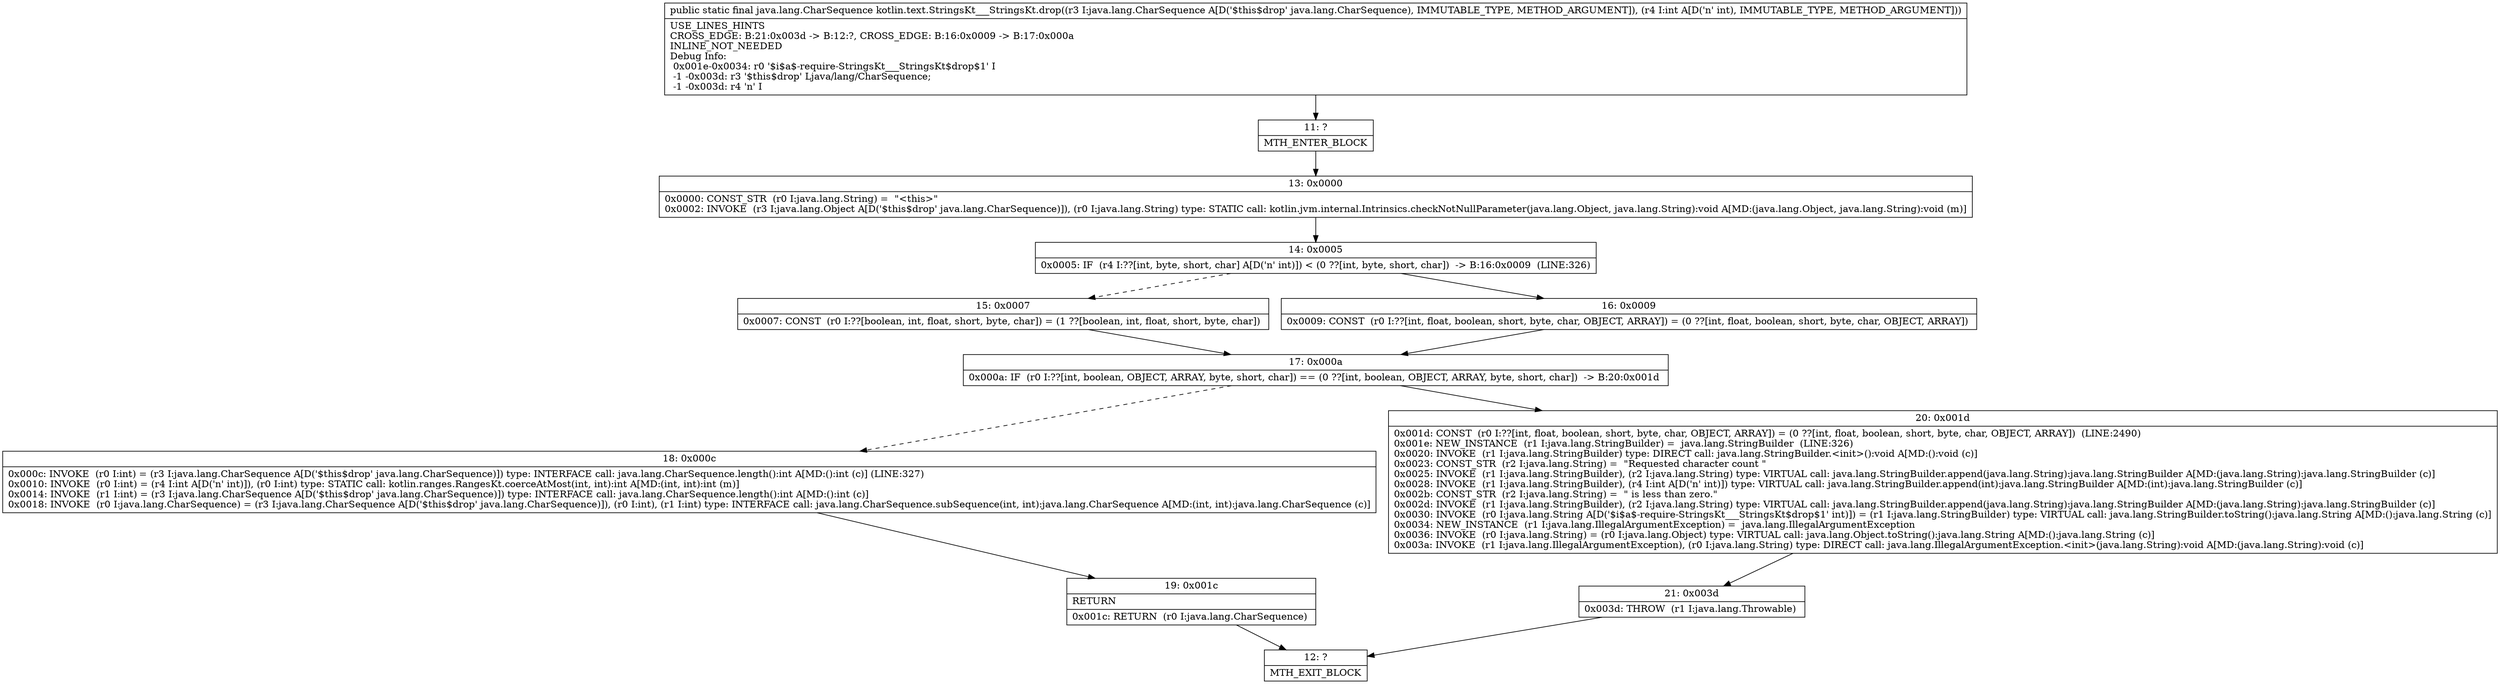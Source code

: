 digraph "CFG forkotlin.text.StringsKt___StringsKt.drop(Ljava\/lang\/CharSequence;I)Ljava\/lang\/CharSequence;" {
Node_11 [shape=record,label="{11\:\ ?|MTH_ENTER_BLOCK\l}"];
Node_13 [shape=record,label="{13\:\ 0x0000|0x0000: CONST_STR  (r0 I:java.lang.String) =  \"\<this\>\" \l0x0002: INVOKE  (r3 I:java.lang.Object A[D('$this$drop' java.lang.CharSequence)]), (r0 I:java.lang.String) type: STATIC call: kotlin.jvm.internal.Intrinsics.checkNotNullParameter(java.lang.Object, java.lang.String):void A[MD:(java.lang.Object, java.lang.String):void (m)]\l}"];
Node_14 [shape=record,label="{14\:\ 0x0005|0x0005: IF  (r4 I:??[int, byte, short, char] A[D('n' int)]) \< (0 ??[int, byte, short, char])  \-\> B:16:0x0009  (LINE:326)\l}"];
Node_15 [shape=record,label="{15\:\ 0x0007|0x0007: CONST  (r0 I:??[boolean, int, float, short, byte, char]) = (1 ??[boolean, int, float, short, byte, char]) \l}"];
Node_17 [shape=record,label="{17\:\ 0x000a|0x000a: IF  (r0 I:??[int, boolean, OBJECT, ARRAY, byte, short, char]) == (0 ??[int, boolean, OBJECT, ARRAY, byte, short, char])  \-\> B:20:0x001d \l}"];
Node_18 [shape=record,label="{18\:\ 0x000c|0x000c: INVOKE  (r0 I:int) = (r3 I:java.lang.CharSequence A[D('$this$drop' java.lang.CharSequence)]) type: INTERFACE call: java.lang.CharSequence.length():int A[MD:():int (c)] (LINE:327)\l0x0010: INVOKE  (r0 I:int) = (r4 I:int A[D('n' int)]), (r0 I:int) type: STATIC call: kotlin.ranges.RangesKt.coerceAtMost(int, int):int A[MD:(int, int):int (m)]\l0x0014: INVOKE  (r1 I:int) = (r3 I:java.lang.CharSequence A[D('$this$drop' java.lang.CharSequence)]) type: INTERFACE call: java.lang.CharSequence.length():int A[MD:():int (c)]\l0x0018: INVOKE  (r0 I:java.lang.CharSequence) = (r3 I:java.lang.CharSequence A[D('$this$drop' java.lang.CharSequence)]), (r0 I:int), (r1 I:int) type: INTERFACE call: java.lang.CharSequence.subSequence(int, int):java.lang.CharSequence A[MD:(int, int):java.lang.CharSequence (c)]\l}"];
Node_19 [shape=record,label="{19\:\ 0x001c|RETURN\l|0x001c: RETURN  (r0 I:java.lang.CharSequence) \l}"];
Node_12 [shape=record,label="{12\:\ ?|MTH_EXIT_BLOCK\l}"];
Node_20 [shape=record,label="{20\:\ 0x001d|0x001d: CONST  (r0 I:??[int, float, boolean, short, byte, char, OBJECT, ARRAY]) = (0 ??[int, float, boolean, short, byte, char, OBJECT, ARRAY])  (LINE:2490)\l0x001e: NEW_INSTANCE  (r1 I:java.lang.StringBuilder) =  java.lang.StringBuilder  (LINE:326)\l0x0020: INVOKE  (r1 I:java.lang.StringBuilder) type: DIRECT call: java.lang.StringBuilder.\<init\>():void A[MD:():void (c)]\l0x0023: CONST_STR  (r2 I:java.lang.String) =  \"Requested character count \" \l0x0025: INVOKE  (r1 I:java.lang.StringBuilder), (r2 I:java.lang.String) type: VIRTUAL call: java.lang.StringBuilder.append(java.lang.String):java.lang.StringBuilder A[MD:(java.lang.String):java.lang.StringBuilder (c)]\l0x0028: INVOKE  (r1 I:java.lang.StringBuilder), (r4 I:int A[D('n' int)]) type: VIRTUAL call: java.lang.StringBuilder.append(int):java.lang.StringBuilder A[MD:(int):java.lang.StringBuilder (c)]\l0x002b: CONST_STR  (r2 I:java.lang.String) =  \" is less than zero.\" \l0x002d: INVOKE  (r1 I:java.lang.StringBuilder), (r2 I:java.lang.String) type: VIRTUAL call: java.lang.StringBuilder.append(java.lang.String):java.lang.StringBuilder A[MD:(java.lang.String):java.lang.StringBuilder (c)]\l0x0030: INVOKE  (r0 I:java.lang.String A[D('$i$a$\-require\-StringsKt___StringsKt$drop$1' int)]) = (r1 I:java.lang.StringBuilder) type: VIRTUAL call: java.lang.StringBuilder.toString():java.lang.String A[MD:():java.lang.String (c)]\l0x0034: NEW_INSTANCE  (r1 I:java.lang.IllegalArgumentException) =  java.lang.IllegalArgumentException \l0x0036: INVOKE  (r0 I:java.lang.String) = (r0 I:java.lang.Object) type: VIRTUAL call: java.lang.Object.toString():java.lang.String A[MD:():java.lang.String (c)]\l0x003a: INVOKE  (r1 I:java.lang.IllegalArgumentException), (r0 I:java.lang.String) type: DIRECT call: java.lang.IllegalArgumentException.\<init\>(java.lang.String):void A[MD:(java.lang.String):void (c)]\l}"];
Node_21 [shape=record,label="{21\:\ 0x003d|0x003d: THROW  (r1 I:java.lang.Throwable) \l}"];
Node_16 [shape=record,label="{16\:\ 0x0009|0x0009: CONST  (r0 I:??[int, float, boolean, short, byte, char, OBJECT, ARRAY]) = (0 ??[int, float, boolean, short, byte, char, OBJECT, ARRAY]) \l}"];
MethodNode[shape=record,label="{public static final java.lang.CharSequence kotlin.text.StringsKt___StringsKt.drop((r3 I:java.lang.CharSequence A[D('$this$drop' java.lang.CharSequence), IMMUTABLE_TYPE, METHOD_ARGUMENT]), (r4 I:int A[D('n' int), IMMUTABLE_TYPE, METHOD_ARGUMENT]))  | USE_LINES_HINTS\lCROSS_EDGE: B:21:0x003d \-\> B:12:?, CROSS_EDGE: B:16:0x0009 \-\> B:17:0x000a\lINLINE_NOT_NEEDED\lDebug Info:\l  0x001e\-0x0034: r0 '$i$a$\-require\-StringsKt___StringsKt$drop$1' I\l  \-1 \-0x003d: r3 '$this$drop' Ljava\/lang\/CharSequence;\l  \-1 \-0x003d: r4 'n' I\l}"];
MethodNode -> Node_11;Node_11 -> Node_13;
Node_13 -> Node_14;
Node_14 -> Node_15[style=dashed];
Node_14 -> Node_16;
Node_15 -> Node_17;
Node_17 -> Node_18[style=dashed];
Node_17 -> Node_20;
Node_18 -> Node_19;
Node_19 -> Node_12;
Node_20 -> Node_21;
Node_21 -> Node_12;
Node_16 -> Node_17;
}

